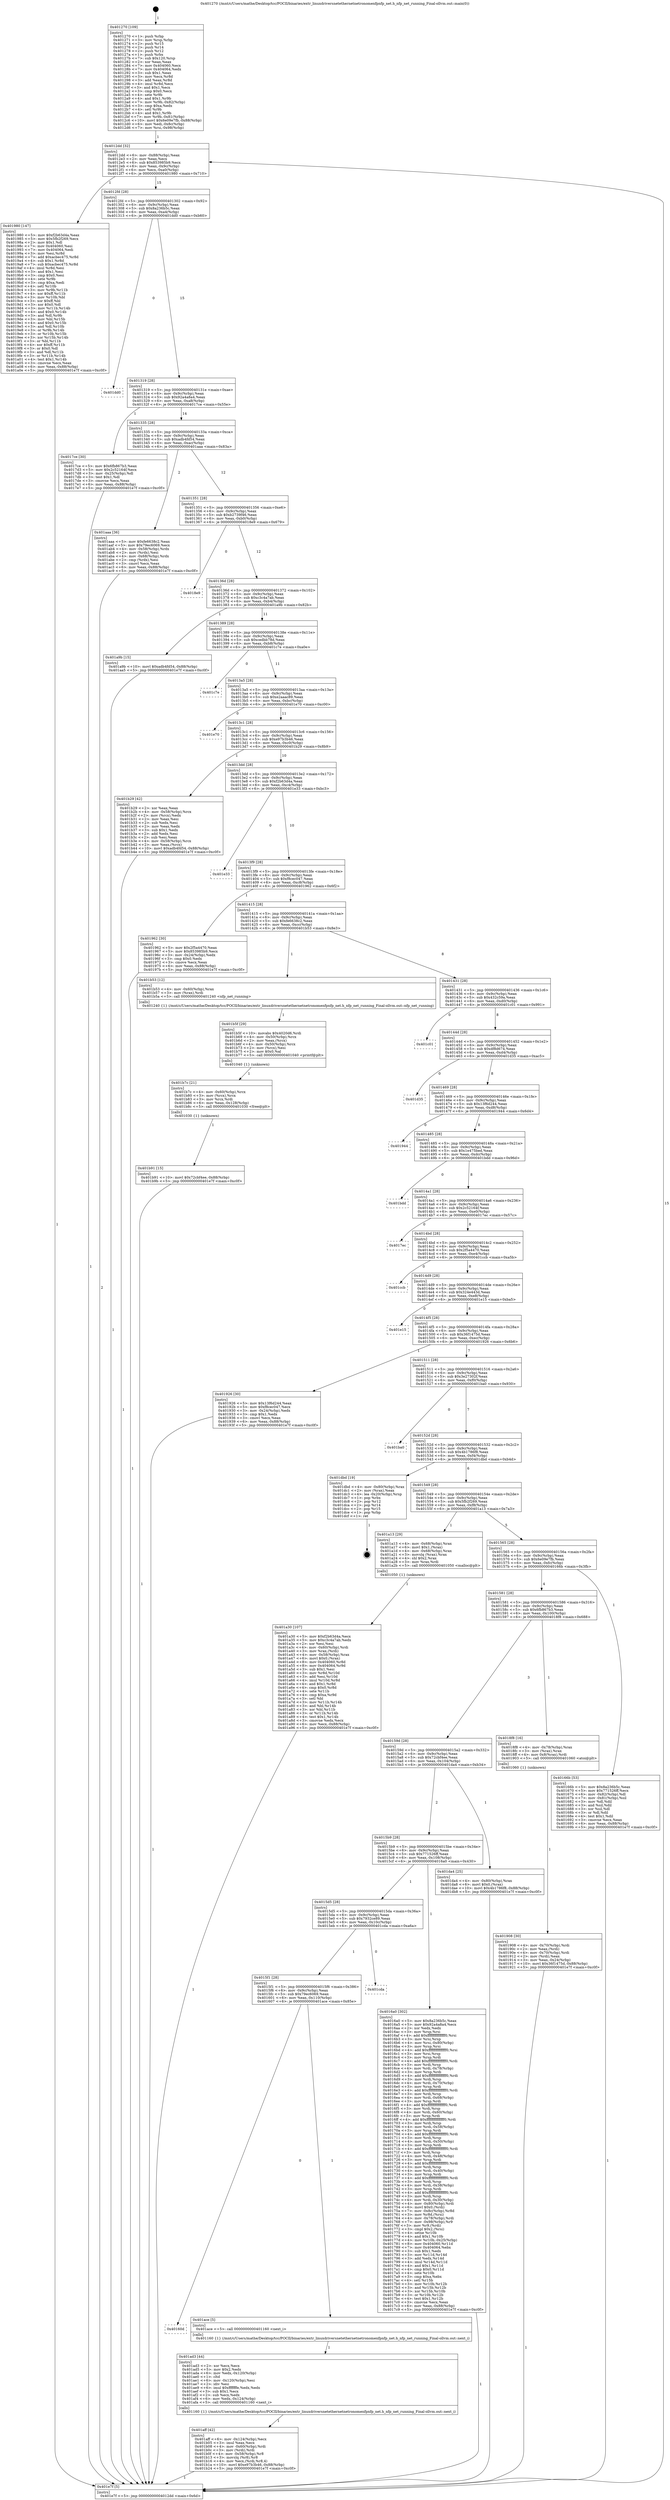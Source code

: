 digraph "0x401270" {
  label = "0x401270 (/mnt/c/Users/mathe/Desktop/tcc/POCII/binaries/extr_linuxdriversnetethernetnetronomenfpnfp_net.h_nfp_net_running_Final-ollvm.out::main(0))"
  labelloc = "t"
  node[shape=record]

  Entry [label="",width=0.3,height=0.3,shape=circle,fillcolor=black,style=filled]
  "0x4012dd" [label="{
     0x4012dd [32]\l
     | [instrs]\l
     &nbsp;&nbsp;0x4012dd \<+6\>: mov -0x88(%rbp),%eax\l
     &nbsp;&nbsp;0x4012e3 \<+2\>: mov %eax,%ecx\l
     &nbsp;&nbsp;0x4012e5 \<+6\>: sub $0x853985b9,%ecx\l
     &nbsp;&nbsp;0x4012eb \<+6\>: mov %eax,-0x9c(%rbp)\l
     &nbsp;&nbsp;0x4012f1 \<+6\>: mov %ecx,-0xa0(%rbp)\l
     &nbsp;&nbsp;0x4012f7 \<+6\>: je 0000000000401980 \<main+0x710\>\l
  }"]
  "0x401980" [label="{
     0x401980 [147]\l
     | [instrs]\l
     &nbsp;&nbsp;0x401980 \<+5\>: mov $0xf2b63d4a,%eax\l
     &nbsp;&nbsp;0x401985 \<+5\>: mov $0x5fb2f269,%ecx\l
     &nbsp;&nbsp;0x40198a \<+2\>: mov $0x1,%dl\l
     &nbsp;&nbsp;0x40198c \<+7\>: mov 0x404060,%esi\l
     &nbsp;&nbsp;0x401993 \<+7\>: mov 0x404064,%edi\l
     &nbsp;&nbsp;0x40199a \<+3\>: mov %esi,%r8d\l
     &nbsp;&nbsp;0x40199d \<+7\>: add $0xacbec475,%r8d\l
     &nbsp;&nbsp;0x4019a4 \<+4\>: sub $0x1,%r8d\l
     &nbsp;&nbsp;0x4019a8 \<+7\>: sub $0xacbec475,%r8d\l
     &nbsp;&nbsp;0x4019af \<+4\>: imul %r8d,%esi\l
     &nbsp;&nbsp;0x4019b3 \<+3\>: and $0x1,%esi\l
     &nbsp;&nbsp;0x4019b6 \<+3\>: cmp $0x0,%esi\l
     &nbsp;&nbsp;0x4019b9 \<+4\>: sete %r9b\l
     &nbsp;&nbsp;0x4019bd \<+3\>: cmp $0xa,%edi\l
     &nbsp;&nbsp;0x4019c0 \<+4\>: setl %r10b\l
     &nbsp;&nbsp;0x4019c4 \<+3\>: mov %r9b,%r11b\l
     &nbsp;&nbsp;0x4019c7 \<+4\>: xor $0xff,%r11b\l
     &nbsp;&nbsp;0x4019cb \<+3\>: mov %r10b,%bl\l
     &nbsp;&nbsp;0x4019ce \<+3\>: xor $0xff,%bl\l
     &nbsp;&nbsp;0x4019d1 \<+3\>: xor $0x0,%dl\l
     &nbsp;&nbsp;0x4019d4 \<+3\>: mov %r11b,%r14b\l
     &nbsp;&nbsp;0x4019d7 \<+4\>: and $0x0,%r14b\l
     &nbsp;&nbsp;0x4019db \<+3\>: and %dl,%r9b\l
     &nbsp;&nbsp;0x4019de \<+3\>: mov %bl,%r15b\l
     &nbsp;&nbsp;0x4019e1 \<+4\>: and $0x0,%r15b\l
     &nbsp;&nbsp;0x4019e5 \<+3\>: and %dl,%r10b\l
     &nbsp;&nbsp;0x4019e8 \<+3\>: or %r9b,%r14b\l
     &nbsp;&nbsp;0x4019eb \<+3\>: or %r10b,%r15b\l
     &nbsp;&nbsp;0x4019ee \<+3\>: xor %r15b,%r14b\l
     &nbsp;&nbsp;0x4019f1 \<+3\>: or %bl,%r11b\l
     &nbsp;&nbsp;0x4019f4 \<+4\>: xor $0xff,%r11b\l
     &nbsp;&nbsp;0x4019f8 \<+3\>: or $0x0,%dl\l
     &nbsp;&nbsp;0x4019fb \<+3\>: and %dl,%r11b\l
     &nbsp;&nbsp;0x4019fe \<+3\>: or %r11b,%r14b\l
     &nbsp;&nbsp;0x401a01 \<+4\>: test $0x1,%r14b\l
     &nbsp;&nbsp;0x401a05 \<+3\>: cmovne %ecx,%eax\l
     &nbsp;&nbsp;0x401a08 \<+6\>: mov %eax,-0x88(%rbp)\l
     &nbsp;&nbsp;0x401a0e \<+5\>: jmp 0000000000401e7f \<main+0xc0f\>\l
  }"]
  "0x4012fd" [label="{
     0x4012fd [28]\l
     | [instrs]\l
     &nbsp;&nbsp;0x4012fd \<+5\>: jmp 0000000000401302 \<main+0x92\>\l
     &nbsp;&nbsp;0x401302 \<+6\>: mov -0x9c(%rbp),%eax\l
     &nbsp;&nbsp;0x401308 \<+5\>: sub $0x8a236b5c,%eax\l
     &nbsp;&nbsp;0x40130d \<+6\>: mov %eax,-0xa4(%rbp)\l
     &nbsp;&nbsp;0x401313 \<+6\>: je 0000000000401dd0 \<main+0xb60\>\l
  }"]
  Exit [label="",width=0.3,height=0.3,shape=circle,fillcolor=black,style=filled,peripheries=2]
  "0x401dd0" [label="{
     0x401dd0\l
  }", style=dashed]
  "0x401319" [label="{
     0x401319 [28]\l
     | [instrs]\l
     &nbsp;&nbsp;0x401319 \<+5\>: jmp 000000000040131e \<main+0xae\>\l
     &nbsp;&nbsp;0x40131e \<+6\>: mov -0x9c(%rbp),%eax\l
     &nbsp;&nbsp;0x401324 \<+5\>: sub $0x92a4a8a4,%eax\l
     &nbsp;&nbsp;0x401329 \<+6\>: mov %eax,-0xa8(%rbp)\l
     &nbsp;&nbsp;0x40132f \<+6\>: je 00000000004017ce \<main+0x55e\>\l
  }"]
  "0x401b91" [label="{
     0x401b91 [15]\l
     | [instrs]\l
     &nbsp;&nbsp;0x401b91 \<+10\>: movl $0x72cbf4ee,-0x88(%rbp)\l
     &nbsp;&nbsp;0x401b9b \<+5\>: jmp 0000000000401e7f \<main+0xc0f\>\l
  }"]
  "0x4017ce" [label="{
     0x4017ce [30]\l
     | [instrs]\l
     &nbsp;&nbsp;0x4017ce \<+5\>: mov $0x6fb867b3,%eax\l
     &nbsp;&nbsp;0x4017d3 \<+5\>: mov $0x2c52164f,%ecx\l
     &nbsp;&nbsp;0x4017d8 \<+3\>: mov -0x25(%rbp),%dl\l
     &nbsp;&nbsp;0x4017db \<+3\>: test $0x1,%dl\l
     &nbsp;&nbsp;0x4017de \<+3\>: cmovne %ecx,%eax\l
     &nbsp;&nbsp;0x4017e1 \<+6\>: mov %eax,-0x88(%rbp)\l
     &nbsp;&nbsp;0x4017e7 \<+5\>: jmp 0000000000401e7f \<main+0xc0f\>\l
  }"]
  "0x401335" [label="{
     0x401335 [28]\l
     | [instrs]\l
     &nbsp;&nbsp;0x401335 \<+5\>: jmp 000000000040133a \<main+0xca\>\l
     &nbsp;&nbsp;0x40133a \<+6\>: mov -0x9c(%rbp),%eax\l
     &nbsp;&nbsp;0x401340 \<+5\>: sub $0xadb4fd54,%eax\l
     &nbsp;&nbsp;0x401345 \<+6\>: mov %eax,-0xac(%rbp)\l
     &nbsp;&nbsp;0x40134b \<+6\>: je 0000000000401aaa \<main+0x83a\>\l
  }"]
  "0x401b7c" [label="{
     0x401b7c [21]\l
     | [instrs]\l
     &nbsp;&nbsp;0x401b7c \<+4\>: mov -0x60(%rbp),%rcx\l
     &nbsp;&nbsp;0x401b80 \<+3\>: mov (%rcx),%rcx\l
     &nbsp;&nbsp;0x401b83 \<+3\>: mov %rcx,%rdi\l
     &nbsp;&nbsp;0x401b86 \<+6\>: mov %eax,-0x128(%rbp)\l
     &nbsp;&nbsp;0x401b8c \<+5\>: call 0000000000401030 \<free@plt\>\l
     | [calls]\l
     &nbsp;&nbsp;0x401030 \{1\} (unknown)\l
  }"]
  "0x401aaa" [label="{
     0x401aaa [36]\l
     | [instrs]\l
     &nbsp;&nbsp;0x401aaa \<+5\>: mov $0xfe6638c2,%eax\l
     &nbsp;&nbsp;0x401aaf \<+5\>: mov $0x79ec6069,%ecx\l
     &nbsp;&nbsp;0x401ab4 \<+4\>: mov -0x58(%rbp),%rdx\l
     &nbsp;&nbsp;0x401ab8 \<+2\>: mov (%rdx),%esi\l
     &nbsp;&nbsp;0x401aba \<+4\>: mov -0x68(%rbp),%rdx\l
     &nbsp;&nbsp;0x401abe \<+2\>: cmp (%rdx),%esi\l
     &nbsp;&nbsp;0x401ac0 \<+3\>: cmovl %ecx,%eax\l
     &nbsp;&nbsp;0x401ac3 \<+6\>: mov %eax,-0x88(%rbp)\l
     &nbsp;&nbsp;0x401ac9 \<+5\>: jmp 0000000000401e7f \<main+0xc0f\>\l
  }"]
  "0x401351" [label="{
     0x401351 [28]\l
     | [instrs]\l
     &nbsp;&nbsp;0x401351 \<+5\>: jmp 0000000000401356 \<main+0xe6\>\l
     &nbsp;&nbsp;0x401356 \<+6\>: mov -0x9c(%rbp),%eax\l
     &nbsp;&nbsp;0x40135c \<+5\>: sub $0xb2739f46,%eax\l
     &nbsp;&nbsp;0x401361 \<+6\>: mov %eax,-0xb0(%rbp)\l
     &nbsp;&nbsp;0x401367 \<+6\>: je 00000000004018e9 \<main+0x679\>\l
  }"]
  "0x401b5f" [label="{
     0x401b5f [29]\l
     | [instrs]\l
     &nbsp;&nbsp;0x401b5f \<+10\>: movabs $0x4020d6,%rdi\l
     &nbsp;&nbsp;0x401b69 \<+4\>: mov -0x50(%rbp),%rcx\l
     &nbsp;&nbsp;0x401b6d \<+2\>: mov %eax,(%rcx)\l
     &nbsp;&nbsp;0x401b6f \<+4\>: mov -0x50(%rbp),%rcx\l
     &nbsp;&nbsp;0x401b73 \<+2\>: mov (%rcx),%esi\l
     &nbsp;&nbsp;0x401b75 \<+2\>: mov $0x0,%al\l
     &nbsp;&nbsp;0x401b77 \<+5\>: call 0000000000401040 \<printf@plt\>\l
     | [calls]\l
     &nbsp;&nbsp;0x401040 \{1\} (unknown)\l
  }"]
  "0x4018e9" [label="{
     0x4018e9\l
  }", style=dashed]
  "0x40136d" [label="{
     0x40136d [28]\l
     | [instrs]\l
     &nbsp;&nbsp;0x40136d \<+5\>: jmp 0000000000401372 \<main+0x102\>\l
     &nbsp;&nbsp;0x401372 \<+6\>: mov -0x9c(%rbp),%eax\l
     &nbsp;&nbsp;0x401378 \<+5\>: sub $0xc3c4a7ab,%eax\l
     &nbsp;&nbsp;0x40137d \<+6\>: mov %eax,-0xb4(%rbp)\l
     &nbsp;&nbsp;0x401383 \<+6\>: je 0000000000401a9b \<main+0x82b\>\l
  }"]
  "0x401aff" [label="{
     0x401aff [42]\l
     | [instrs]\l
     &nbsp;&nbsp;0x401aff \<+6\>: mov -0x124(%rbp),%ecx\l
     &nbsp;&nbsp;0x401b05 \<+3\>: imul %eax,%ecx\l
     &nbsp;&nbsp;0x401b08 \<+4\>: mov -0x60(%rbp),%rdi\l
     &nbsp;&nbsp;0x401b0c \<+3\>: mov (%rdi),%rdi\l
     &nbsp;&nbsp;0x401b0f \<+4\>: mov -0x58(%rbp),%r8\l
     &nbsp;&nbsp;0x401b13 \<+3\>: movslq (%r8),%r8\l
     &nbsp;&nbsp;0x401b16 \<+4\>: mov %ecx,(%rdi,%r8,4)\l
     &nbsp;&nbsp;0x401b1a \<+10\>: movl $0xe97b3b46,-0x88(%rbp)\l
     &nbsp;&nbsp;0x401b24 \<+5\>: jmp 0000000000401e7f \<main+0xc0f\>\l
  }"]
  "0x401a9b" [label="{
     0x401a9b [15]\l
     | [instrs]\l
     &nbsp;&nbsp;0x401a9b \<+10\>: movl $0xadb4fd54,-0x88(%rbp)\l
     &nbsp;&nbsp;0x401aa5 \<+5\>: jmp 0000000000401e7f \<main+0xc0f\>\l
  }"]
  "0x401389" [label="{
     0x401389 [28]\l
     | [instrs]\l
     &nbsp;&nbsp;0x401389 \<+5\>: jmp 000000000040138e \<main+0x11e\>\l
     &nbsp;&nbsp;0x40138e \<+6\>: mov -0x9c(%rbp),%eax\l
     &nbsp;&nbsp;0x401394 \<+5\>: sub $0xcedbb78d,%eax\l
     &nbsp;&nbsp;0x401399 \<+6\>: mov %eax,-0xb8(%rbp)\l
     &nbsp;&nbsp;0x40139f \<+6\>: je 0000000000401c7e \<main+0xa0e\>\l
  }"]
  "0x401ad3" [label="{
     0x401ad3 [44]\l
     | [instrs]\l
     &nbsp;&nbsp;0x401ad3 \<+2\>: xor %ecx,%ecx\l
     &nbsp;&nbsp;0x401ad5 \<+5\>: mov $0x2,%edx\l
     &nbsp;&nbsp;0x401ada \<+6\>: mov %edx,-0x120(%rbp)\l
     &nbsp;&nbsp;0x401ae0 \<+1\>: cltd\l
     &nbsp;&nbsp;0x401ae1 \<+6\>: mov -0x120(%rbp),%esi\l
     &nbsp;&nbsp;0x401ae7 \<+2\>: idiv %esi\l
     &nbsp;&nbsp;0x401ae9 \<+6\>: imul $0xfffffffe,%edx,%edx\l
     &nbsp;&nbsp;0x401aef \<+3\>: sub $0x1,%ecx\l
     &nbsp;&nbsp;0x401af2 \<+2\>: sub %ecx,%edx\l
     &nbsp;&nbsp;0x401af4 \<+6\>: mov %edx,-0x124(%rbp)\l
     &nbsp;&nbsp;0x401afa \<+5\>: call 0000000000401160 \<next_i\>\l
     | [calls]\l
     &nbsp;&nbsp;0x401160 \{1\} (/mnt/c/Users/mathe/Desktop/tcc/POCII/binaries/extr_linuxdriversnetethernetnetronomenfpnfp_net.h_nfp_net_running_Final-ollvm.out::next_i)\l
  }"]
  "0x401c7e" [label="{
     0x401c7e\l
  }", style=dashed]
  "0x4013a5" [label="{
     0x4013a5 [28]\l
     | [instrs]\l
     &nbsp;&nbsp;0x4013a5 \<+5\>: jmp 00000000004013aa \<main+0x13a\>\l
     &nbsp;&nbsp;0x4013aa \<+6\>: mov -0x9c(%rbp),%eax\l
     &nbsp;&nbsp;0x4013b0 \<+5\>: sub $0xe2aaac89,%eax\l
     &nbsp;&nbsp;0x4013b5 \<+6\>: mov %eax,-0xbc(%rbp)\l
     &nbsp;&nbsp;0x4013bb \<+6\>: je 0000000000401e70 \<main+0xc00\>\l
  }"]
  "0x40160d" [label="{
     0x40160d\l
  }", style=dashed]
  "0x401e70" [label="{
     0x401e70\l
  }", style=dashed]
  "0x4013c1" [label="{
     0x4013c1 [28]\l
     | [instrs]\l
     &nbsp;&nbsp;0x4013c1 \<+5\>: jmp 00000000004013c6 \<main+0x156\>\l
     &nbsp;&nbsp;0x4013c6 \<+6\>: mov -0x9c(%rbp),%eax\l
     &nbsp;&nbsp;0x4013cc \<+5\>: sub $0xe97b3b46,%eax\l
     &nbsp;&nbsp;0x4013d1 \<+6\>: mov %eax,-0xc0(%rbp)\l
     &nbsp;&nbsp;0x4013d7 \<+6\>: je 0000000000401b29 \<main+0x8b9\>\l
  }"]
  "0x401ace" [label="{
     0x401ace [5]\l
     | [instrs]\l
     &nbsp;&nbsp;0x401ace \<+5\>: call 0000000000401160 \<next_i\>\l
     | [calls]\l
     &nbsp;&nbsp;0x401160 \{1\} (/mnt/c/Users/mathe/Desktop/tcc/POCII/binaries/extr_linuxdriversnetethernetnetronomenfpnfp_net.h_nfp_net_running_Final-ollvm.out::next_i)\l
  }"]
  "0x401b29" [label="{
     0x401b29 [42]\l
     | [instrs]\l
     &nbsp;&nbsp;0x401b29 \<+2\>: xor %eax,%eax\l
     &nbsp;&nbsp;0x401b2b \<+4\>: mov -0x58(%rbp),%rcx\l
     &nbsp;&nbsp;0x401b2f \<+2\>: mov (%rcx),%edx\l
     &nbsp;&nbsp;0x401b31 \<+2\>: mov %eax,%esi\l
     &nbsp;&nbsp;0x401b33 \<+2\>: sub %edx,%esi\l
     &nbsp;&nbsp;0x401b35 \<+2\>: mov %eax,%edx\l
     &nbsp;&nbsp;0x401b37 \<+3\>: sub $0x1,%edx\l
     &nbsp;&nbsp;0x401b3a \<+2\>: add %edx,%esi\l
     &nbsp;&nbsp;0x401b3c \<+2\>: sub %esi,%eax\l
     &nbsp;&nbsp;0x401b3e \<+4\>: mov -0x58(%rbp),%rcx\l
     &nbsp;&nbsp;0x401b42 \<+2\>: mov %eax,(%rcx)\l
     &nbsp;&nbsp;0x401b44 \<+10\>: movl $0xadb4fd54,-0x88(%rbp)\l
     &nbsp;&nbsp;0x401b4e \<+5\>: jmp 0000000000401e7f \<main+0xc0f\>\l
  }"]
  "0x4013dd" [label="{
     0x4013dd [28]\l
     | [instrs]\l
     &nbsp;&nbsp;0x4013dd \<+5\>: jmp 00000000004013e2 \<main+0x172\>\l
     &nbsp;&nbsp;0x4013e2 \<+6\>: mov -0x9c(%rbp),%eax\l
     &nbsp;&nbsp;0x4013e8 \<+5\>: sub $0xf2b63d4a,%eax\l
     &nbsp;&nbsp;0x4013ed \<+6\>: mov %eax,-0xc4(%rbp)\l
     &nbsp;&nbsp;0x4013f3 \<+6\>: je 0000000000401e33 \<main+0xbc3\>\l
  }"]
  "0x4015f1" [label="{
     0x4015f1 [28]\l
     | [instrs]\l
     &nbsp;&nbsp;0x4015f1 \<+5\>: jmp 00000000004015f6 \<main+0x386\>\l
     &nbsp;&nbsp;0x4015f6 \<+6\>: mov -0x9c(%rbp),%eax\l
     &nbsp;&nbsp;0x4015fc \<+5\>: sub $0x79ec6069,%eax\l
     &nbsp;&nbsp;0x401601 \<+6\>: mov %eax,-0x110(%rbp)\l
     &nbsp;&nbsp;0x401607 \<+6\>: je 0000000000401ace \<main+0x85e\>\l
  }"]
  "0x401e33" [label="{
     0x401e33\l
  }", style=dashed]
  "0x4013f9" [label="{
     0x4013f9 [28]\l
     | [instrs]\l
     &nbsp;&nbsp;0x4013f9 \<+5\>: jmp 00000000004013fe \<main+0x18e\>\l
     &nbsp;&nbsp;0x4013fe \<+6\>: mov -0x9c(%rbp),%eax\l
     &nbsp;&nbsp;0x401404 \<+5\>: sub $0xf8cec047,%eax\l
     &nbsp;&nbsp;0x401409 \<+6\>: mov %eax,-0xc8(%rbp)\l
     &nbsp;&nbsp;0x40140f \<+6\>: je 0000000000401962 \<main+0x6f2\>\l
  }"]
  "0x401cda" [label="{
     0x401cda\l
  }", style=dashed]
  "0x401962" [label="{
     0x401962 [30]\l
     | [instrs]\l
     &nbsp;&nbsp;0x401962 \<+5\>: mov $0x2f5a4470,%eax\l
     &nbsp;&nbsp;0x401967 \<+5\>: mov $0x853985b9,%ecx\l
     &nbsp;&nbsp;0x40196c \<+3\>: mov -0x24(%rbp),%edx\l
     &nbsp;&nbsp;0x40196f \<+3\>: cmp $0x0,%edx\l
     &nbsp;&nbsp;0x401972 \<+3\>: cmove %ecx,%eax\l
     &nbsp;&nbsp;0x401975 \<+6\>: mov %eax,-0x88(%rbp)\l
     &nbsp;&nbsp;0x40197b \<+5\>: jmp 0000000000401e7f \<main+0xc0f\>\l
  }"]
  "0x401415" [label="{
     0x401415 [28]\l
     | [instrs]\l
     &nbsp;&nbsp;0x401415 \<+5\>: jmp 000000000040141a \<main+0x1aa\>\l
     &nbsp;&nbsp;0x40141a \<+6\>: mov -0x9c(%rbp),%eax\l
     &nbsp;&nbsp;0x401420 \<+5\>: sub $0xfe6638c2,%eax\l
     &nbsp;&nbsp;0x401425 \<+6\>: mov %eax,-0xcc(%rbp)\l
     &nbsp;&nbsp;0x40142b \<+6\>: je 0000000000401b53 \<main+0x8e3\>\l
  }"]
  "0x401a30" [label="{
     0x401a30 [107]\l
     | [instrs]\l
     &nbsp;&nbsp;0x401a30 \<+5\>: mov $0xf2b63d4a,%ecx\l
     &nbsp;&nbsp;0x401a35 \<+5\>: mov $0xc3c4a7ab,%edx\l
     &nbsp;&nbsp;0x401a3a \<+2\>: xor %esi,%esi\l
     &nbsp;&nbsp;0x401a3c \<+4\>: mov -0x60(%rbp),%rdi\l
     &nbsp;&nbsp;0x401a40 \<+3\>: mov %rax,(%rdi)\l
     &nbsp;&nbsp;0x401a43 \<+4\>: mov -0x58(%rbp),%rax\l
     &nbsp;&nbsp;0x401a47 \<+6\>: movl $0x0,(%rax)\l
     &nbsp;&nbsp;0x401a4d \<+8\>: mov 0x404060,%r8d\l
     &nbsp;&nbsp;0x401a55 \<+8\>: mov 0x404064,%r9d\l
     &nbsp;&nbsp;0x401a5d \<+3\>: sub $0x1,%esi\l
     &nbsp;&nbsp;0x401a60 \<+3\>: mov %r8d,%r10d\l
     &nbsp;&nbsp;0x401a63 \<+3\>: add %esi,%r10d\l
     &nbsp;&nbsp;0x401a66 \<+4\>: imul %r10d,%r8d\l
     &nbsp;&nbsp;0x401a6a \<+4\>: and $0x1,%r8d\l
     &nbsp;&nbsp;0x401a6e \<+4\>: cmp $0x0,%r8d\l
     &nbsp;&nbsp;0x401a72 \<+4\>: sete %r11b\l
     &nbsp;&nbsp;0x401a76 \<+4\>: cmp $0xa,%r9d\l
     &nbsp;&nbsp;0x401a7a \<+3\>: setl %bl\l
     &nbsp;&nbsp;0x401a7d \<+3\>: mov %r11b,%r14b\l
     &nbsp;&nbsp;0x401a80 \<+3\>: and %bl,%r14b\l
     &nbsp;&nbsp;0x401a83 \<+3\>: xor %bl,%r11b\l
     &nbsp;&nbsp;0x401a86 \<+3\>: or %r11b,%r14b\l
     &nbsp;&nbsp;0x401a89 \<+4\>: test $0x1,%r14b\l
     &nbsp;&nbsp;0x401a8d \<+3\>: cmovne %edx,%ecx\l
     &nbsp;&nbsp;0x401a90 \<+6\>: mov %ecx,-0x88(%rbp)\l
     &nbsp;&nbsp;0x401a96 \<+5\>: jmp 0000000000401e7f \<main+0xc0f\>\l
  }"]
  "0x401b53" [label="{
     0x401b53 [12]\l
     | [instrs]\l
     &nbsp;&nbsp;0x401b53 \<+4\>: mov -0x60(%rbp),%rax\l
     &nbsp;&nbsp;0x401b57 \<+3\>: mov (%rax),%rdi\l
     &nbsp;&nbsp;0x401b5a \<+5\>: call 0000000000401240 \<nfp_net_running\>\l
     | [calls]\l
     &nbsp;&nbsp;0x401240 \{1\} (/mnt/c/Users/mathe/Desktop/tcc/POCII/binaries/extr_linuxdriversnetethernetnetronomenfpnfp_net.h_nfp_net_running_Final-ollvm.out::nfp_net_running)\l
  }"]
  "0x401431" [label="{
     0x401431 [28]\l
     | [instrs]\l
     &nbsp;&nbsp;0x401431 \<+5\>: jmp 0000000000401436 \<main+0x1c6\>\l
     &nbsp;&nbsp;0x401436 \<+6\>: mov -0x9c(%rbp),%eax\l
     &nbsp;&nbsp;0x40143c \<+5\>: sub $0x432c59a,%eax\l
     &nbsp;&nbsp;0x401441 \<+6\>: mov %eax,-0xd0(%rbp)\l
     &nbsp;&nbsp;0x401447 \<+6\>: je 0000000000401c01 \<main+0x991\>\l
  }"]
  "0x401908" [label="{
     0x401908 [30]\l
     | [instrs]\l
     &nbsp;&nbsp;0x401908 \<+4\>: mov -0x70(%rbp),%rdi\l
     &nbsp;&nbsp;0x40190c \<+2\>: mov %eax,(%rdi)\l
     &nbsp;&nbsp;0x40190e \<+4\>: mov -0x70(%rbp),%rdi\l
     &nbsp;&nbsp;0x401912 \<+2\>: mov (%rdi),%eax\l
     &nbsp;&nbsp;0x401914 \<+3\>: mov %eax,-0x24(%rbp)\l
     &nbsp;&nbsp;0x401917 \<+10\>: movl $0x36f1475d,-0x88(%rbp)\l
     &nbsp;&nbsp;0x401921 \<+5\>: jmp 0000000000401e7f \<main+0xc0f\>\l
  }"]
  "0x401c01" [label="{
     0x401c01\l
  }", style=dashed]
  "0x40144d" [label="{
     0x40144d [28]\l
     | [instrs]\l
     &nbsp;&nbsp;0x40144d \<+5\>: jmp 0000000000401452 \<main+0x1e2\>\l
     &nbsp;&nbsp;0x401452 \<+6\>: mov -0x9c(%rbp),%eax\l
     &nbsp;&nbsp;0x401458 \<+5\>: sub $0xdf8d674,%eax\l
     &nbsp;&nbsp;0x40145d \<+6\>: mov %eax,-0xd4(%rbp)\l
     &nbsp;&nbsp;0x401463 \<+6\>: je 0000000000401d35 \<main+0xac5\>\l
  }"]
  "0x4015d5" [label="{
     0x4015d5 [28]\l
     | [instrs]\l
     &nbsp;&nbsp;0x4015d5 \<+5\>: jmp 00000000004015da \<main+0x36a\>\l
     &nbsp;&nbsp;0x4015da \<+6\>: mov -0x9c(%rbp),%eax\l
     &nbsp;&nbsp;0x4015e0 \<+5\>: sub $0x7932ce89,%eax\l
     &nbsp;&nbsp;0x4015e5 \<+6\>: mov %eax,-0x10c(%rbp)\l
     &nbsp;&nbsp;0x4015eb \<+6\>: je 0000000000401cda \<main+0xa6a\>\l
  }"]
  "0x401d35" [label="{
     0x401d35\l
  }", style=dashed]
  "0x401469" [label="{
     0x401469 [28]\l
     | [instrs]\l
     &nbsp;&nbsp;0x401469 \<+5\>: jmp 000000000040146e \<main+0x1fe\>\l
     &nbsp;&nbsp;0x40146e \<+6\>: mov -0x9c(%rbp),%eax\l
     &nbsp;&nbsp;0x401474 \<+5\>: sub $0x13f6d244,%eax\l
     &nbsp;&nbsp;0x401479 \<+6\>: mov %eax,-0xd8(%rbp)\l
     &nbsp;&nbsp;0x40147f \<+6\>: je 0000000000401944 \<main+0x6d4\>\l
  }"]
  "0x4016a0" [label="{
     0x4016a0 [302]\l
     | [instrs]\l
     &nbsp;&nbsp;0x4016a0 \<+5\>: mov $0x8a236b5c,%eax\l
     &nbsp;&nbsp;0x4016a5 \<+5\>: mov $0x92a4a8a4,%ecx\l
     &nbsp;&nbsp;0x4016aa \<+2\>: xor %edx,%edx\l
     &nbsp;&nbsp;0x4016ac \<+3\>: mov %rsp,%rsi\l
     &nbsp;&nbsp;0x4016af \<+4\>: add $0xfffffffffffffff0,%rsi\l
     &nbsp;&nbsp;0x4016b3 \<+3\>: mov %rsi,%rsp\l
     &nbsp;&nbsp;0x4016b6 \<+4\>: mov %rsi,-0x80(%rbp)\l
     &nbsp;&nbsp;0x4016ba \<+3\>: mov %rsp,%rsi\l
     &nbsp;&nbsp;0x4016bd \<+4\>: add $0xfffffffffffffff0,%rsi\l
     &nbsp;&nbsp;0x4016c1 \<+3\>: mov %rsi,%rsp\l
     &nbsp;&nbsp;0x4016c4 \<+3\>: mov %rsp,%rdi\l
     &nbsp;&nbsp;0x4016c7 \<+4\>: add $0xfffffffffffffff0,%rdi\l
     &nbsp;&nbsp;0x4016cb \<+3\>: mov %rdi,%rsp\l
     &nbsp;&nbsp;0x4016ce \<+4\>: mov %rdi,-0x78(%rbp)\l
     &nbsp;&nbsp;0x4016d2 \<+3\>: mov %rsp,%rdi\l
     &nbsp;&nbsp;0x4016d5 \<+4\>: add $0xfffffffffffffff0,%rdi\l
     &nbsp;&nbsp;0x4016d9 \<+3\>: mov %rdi,%rsp\l
     &nbsp;&nbsp;0x4016dc \<+4\>: mov %rdi,-0x70(%rbp)\l
     &nbsp;&nbsp;0x4016e0 \<+3\>: mov %rsp,%rdi\l
     &nbsp;&nbsp;0x4016e3 \<+4\>: add $0xfffffffffffffff0,%rdi\l
     &nbsp;&nbsp;0x4016e7 \<+3\>: mov %rdi,%rsp\l
     &nbsp;&nbsp;0x4016ea \<+4\>: mov %rdi,-0x68(%rbp)\l
     &nbsp;&nbsp;0x4016ee \<+3\>: mov %rsp,%rdi\l
     &nbsp;&nbsp;0x4016f1 \<+4\>: add $0xfffffffffffffff0,%rdi\l
     &nbsp;&nbsp;0x4016f5 \<+3\>: mov %rdi,%rsp\l
     &nbsp;&nbsp;0x4016f8 \<+4\>: mov %rdi,-0x60(%rbp)\l
     &nbsp;&nbsp;0x4016fc \<+3\>: mov %rsp,%rdi\l
     &nbsp;&nbsp;0x4016ff \<+4\>: add $0xfffffffffffffff0,%rdi\l
     &nbsp;&nbsp;0x401703 \<+3\>: mov %rdi,%rsp\l
     &nbsp;&nbsp;0x401706 \<+4\>: mov %rdi,-0x58(%rbp)\l
     &nbsp;&nbsp;0x40170a \<+3\>: mov %rsp,%rdi\l
     &nbsp;&nbsp;0x40170d \<+4\>: add $0xfffffffffffffff0,%rdi\l
     &nbsp;&nbsp;0x401711 \<+3\>: mov %rdi,%rsp\l
     &nbsp;&nbsp;0x401714 \<+4\>: mov %rdi,-0x50(%rbp)\l
     &nbsp;&nbsp;0x401718 \<+3\>: mov %rsp,%rdi\l
     &nbsp;&nbsp;0x40171b \<+4\>: add $0xfffffffffffffff0,%rdi\l
     &nbsp;&nbsp;0x40171f \<+3\>: mov %rdi,%rsp\l
     &nbsp;&nbsp;0x401722 \<+4\>: mov %rdi,-0x48(%rbp)\l
     &nbsp;&nbsp;0x401726 \<+3\>: mov %rsp,%rdi\l
     &nbsp;&nbsp;0x401729 \<+4\>: add $0xfffffffffffffff0,%rdi\l
     &nbsp;&nbsp;0x40172d \<+3\>: mov %rdi,%rsp\l
     &nbsp;&nbsp;0x401730 \<+4\>: mov %rdi,-0x40(%rbp)\l
     &nbsp;&nbsp;0x401734 \<+3\>: mov %rsp,%rdi\l
     &nbsp;&nbsp;0x401737 \<+4\>: add $0xfffffffffffffff0,%rdi\l
     &nbsp;&nbsp;0x40173b \<+3\>: mov %rdi,%rsp\l
     &nbsp;&nbsp;0x40173e \<+4\>: mov %rdi,-0x38(%rbp)\l
     &nbsp;&nbsp;0x401742 \<+3\>: mov %rsp,%rdi\l
     &nbsp;&nbsp;0x401745 \<+4\>: add $0xfffffffffffffff0,%rdi\l
     &nbsp;&nbsp;0x401749 \<+3\>: mov %rdi,%rsp\l
     &nbsp;&nbsp;0x40174c \<+4\>: mov %rdi,-0x30(%rbp)\l
     &nbsp;&nbsp;0x401750 \<+4\>: mov -0x80(%rbp),%rdi\l
     &nbsp;&nbsp;0x401754 \<+6\>: movl $0x0,(%rdi)\l
     &nbsp;&nbsp;0x40175a \<+7\>: mov -0x8c(%rbp),%r8d\l
     &nbsp;&nbsp;0x401761 \<+3\>: mov %r8d,(%rsi)\l
     &nbsp;&nbsp;0x401764 \<+4\>: mov -0x78(%rbp),%rdi\l
     &nbsp;&nbsp;0x401768 \<+7\>: mov -0x98(%rbp),%r9\l
     &nbsp;&nbsp;0x40176f \<+3\>: mov %r9,(%rdi)\l
     &nbsp;&nbsp;0x401772 \<+3\>: cmpl $0x2,(%rsi)\l
     &nbsp;&nbsp;0x401775 \<+4\>: setne %r10b\l
     &nbsp;&nbsp;0x401779 \<+4\>: and $0x1,%r10b\l
     &nbsp;&nbsp;0x40177d \<+4\>: mov %r10b,-0x25(%rbp)\l
     &nbsp;&nbsp;0x401781 \<+8\>: mov 0x404060,%r11d\l
     &nbsp;&nbsp;0x401789 \<+7\>: mov 0x404064,%ebx\l
     &nbsp;&nbsp;0x401790 \<+3\>: sub $0x1,%edx\l
     &nbsp;&nbsp;0x401793 \<+3\>: mov %r11d,%r14d\l
     &nbsp;&nbsp;0x401796 \<+3\>: add %edx,%r14d\l
     &nbsp;&nbsp;0x401799 \<+4\>: imul %r14d,%r11d\l
     &nbsp;&nbsp;0x40179d \<+4\>: and $0x1,%r11d\l
     &nbsp;&nbsp;0x4017a1 \<+4\>: cmp $0x0,%r11d\l
     &nbsp;&nbsp;0x4017a5 \<+4\>: sete %r10b\l
     &nbsp;&nbsp;0x4017a9 \<+3\>: cmp $0xa,%ebx\l
     &nbsp;&nbsp;0x4017ac \<+4\>: setl %r15b\l
     &nbsp;&nbsp;0x4017b0 \<+3\>: mov %r10b,%r12b\l
     &nbsp;&nbsp;0x4017b3 \<+3\>: and %r15b,%r12b\l
     &nbsp;&nbsp;0x4017b6 \<+3\>: xor %r15b,%r10b\l
     &nbsp;&nbsp;0x4017b9 \<+3\>: or %r10b,%r12b\l
     &nbsp;&nbsp;0x4017bc \<+4\>: test $0x1,%r12b\l
     &nbsp;&nbsp;0x4017c0 \<+3\>: cmovne %ecx,%eax\l
     &nbsp;&nbsp;0x4017c3 \<+6\>: mov %eax,-0x88(%rbp)\l
     &nbsp;&nbsp;0x4017c9 \<+5\>: jmp 0000000000401e7f \<main+0xc0f\>\l
  }"]
  "0x401944" [label="{
     0x401944\l
  }", style=dashed]
  "0x401485" [label="{
     0x401485 [28]\l
     | [instrs]\l
     &nbsp;&nbsp;0x401485 \<+5\>: jmp 000000000040148a \<main+0x21a\>\l
     &nbsp;&nbsp;0x40148a \<+6\>: mov -0x9c(%rbp),%eax\l
     &nbsp;&nbsp;0x401490 \<+5\>: sub $0x1e475bed,%eax\l
     &nbsp;&nbsp;0x401495 \<+6\>: mov %eax,-0xdc(%rbp)\l
     &nbsp;&nbsp;0x40149b \<+6\>: je 0000000000401bdd \<main+0x96d\>\l
  }"]
  "0x4015b9" [label="{
     0x4015b9 [28]\l
     | [instrs]\l
     &nbsp;&nbsp;0x4015b9 \<+5\>: jmp 00000000004015be \<main+0x34e\>\l
     &nbsp;&nbsp;0x4015be \<+6\>: mov -0x9c(%rbp),%eax\l
     &nbsp;&nbsp;0x4015c4 \<+5\>: sub $0x771526ff,%eax\l
     &nbsp;&nbsp;0x4015c9 \<+6\>: mov %eax,-0x108(%rbp)\l
     &nbsp;&nbsp;0x4015cf \<+6\>: je 00000000004016a0 \<main+0x430\>\l
  }"]
  "0x401bdd" [label="{
     0x401bdd\l
  }", style=dashed]
  "0x4014a1" [label="{
     0x4014a1 [28]\l
     | [instrs]\l
     &nbsp;&nbsp;0x4014a1 \<+5\>: jmp 00000000004014a6 \<main+0x236\>\l
     &nbsp;&nbsp;0x4014a6 \<+6\>: mov -0x9c(%rbp),%eax\l
     &nbsp;&nbsp;0x4014ac \<+5\>: sub $0x2c52164f,%eax\l
     &nbsp;&nbsp;0x4014b1 \<+6\>: mov %eax,-0xe0(%rbp)\l
     &nbsp;&nbsp;0x4014b7 \<+6\>: je 00000000004017ec \<main+0x57c\>\l
  }"]
  "0x401da4" [label="{
     0x401da4 [25]\l
     | [instrs]\l
     &nbsp;&nbsp;0x401da4 \<+4\>: mov -0x80(%rbp),%rax\l
     &nbsp;&nbsp;0x401da8 \<+6\>: movl $0x0,(%rax)\l
     &nbsp;&nbsp;0x401dae \<+10\>: movl $0x4b1786f8,-0x88(%rbp)\l
     &nbsp;&nbsp;0x401db8 \<+5\>: jmp 0000000000401e7f \<main+0xc0f\>\l
  }"]
  "0x4017ec" [label="{
     0x4017ec\l
  }", style=dashed]
  "0x4014bd" [label="{
     0x4014bd [28]\l
     | [instrs]\l
     &nbsp;&nbsp;0x4014bd \<+5\>: jmp 00000000004014c2 \<main+0x252\>\l
     &nbsp;&nbsp;0x4014c2 \<+6\>: mov -0x9c(%rbp),%eax\l
     &nbsp;&nbsp;0x4014c8 \<+5\>: sub $0x2f5a4470,%eax\l
     &nbsp;&nbsp;0x4014cd \<+6\>: mov %eax,-0xe4(%rbp)\l
     &nbsp;&nbsp;0x4014d3 \<+6\>: je 0000000000401ccb \<main+0xa5b\>\l
  }"]
  "0x40159d" [label="{
     0x40159d [28]\l
     | [instrs]\l
     &nbsp;&nbsp;0x40159d \<+5\>: jmp 00000000004015a2 \<main+0x332\>\l
     &nbsp;&nbsp;0x4015a2 \<+6\>: mov -0x9c(%rbp),%eax\l
     &nbsp;&nbsp;0x4015a8 \<+5\>: sub $0x72cbf4ee,%eax\l
     &nbsp;&nbsp;0x4015ad \<+6\>: mov %eax,-0x104(%rbp)\l
     &nbsp;&nbsp;0x4015b3 \<+6\>: je 0000000000401da4 \<main+0xb34\>\l
  }"]
  "0x401ccb" [label="{
     0x401ccb\l
  }", style=dashed]
  "0x4014d9" [label="{
     0x4014d9 [28]\l
     | [instrs]\l
     &nbsp;&nbsp;0x4014d9 \<+5\>: jmp 00000000004014de \<main+0x26e\>\l
     &nbsp;&nbsp;0x4014de \<+6\>: mov -0x9c(%rbp),%eax\l
     &nbsp;&nbsp;0x4014e4 \<+5\>: sub $0x324e443d,%eax\l
     &nbsp;&nbsp;0x4014e9 \<+6\>: mov %eax,-0xe8(%rbp)\l
     &nbsp;&nbsp;0x4014ef \<+6\>: je 0000000000401e15 \<main+0xba5\>\l
  }"]
  "0x4018f8" [label="{
     0x4018f8 [16]\l
     | [instrs]\l
     &nbsp;&nbsp;0x4018f8 \<+4\>: mov -0x78(%rbp),%rax\l
     &nbsp;&nbsp;0x4018fc \<+3\>: mov (%rax),%rax\l
     &nbsp;&nbsp;0x4018ff \<+4\>: mov 0x8(%rax),%rdi\l
     &nbsp;&nbsp;0x401903 \<+5\>: call 0000000000401060 \<atoi@plt\>\l
     | [calls]\l
     &nbsp;&nbsp;0x401060 \{1\} (unknown)\l
  }"]
  "0x401e15" [label="{
     0x401e15\l
  }", style=dashed]
  "0x4014f5" [label="{
     0x4014f5 [28]\l
     | [instrs]\l
     &nbsp;&nbsp;0x4014f5 \<+5\>: jmp 00000000004014fa \<main+0x28a\>\l
     &nbsp;&nbsp;0x4014fa \<+6\>: mov -0x9c(%rbp),%eax\l
     &nbsp;&nbsp;0x401500 \<+5\>: sub $0x36f1475d,%eax\l
     &nbsp;&nbsp;0x401505 \<+6\>: mov %eax,-0xec(%rbp)\l
     &nbsp;&nbsp;0x40150b \<+6\>: je 0000000000401926 \<main+0x6b6\>\l
  }"]
  "0x401270" [label="{
     0x401270 [109]\l
     | [instrs]\l
     &nbsp;&nbsp;0x401270 \<+1\>: push %rbp\l
     &nbsp;&nbsp;0x401271 \<+3\>: mov %rsp,%rbp\l
     &nbsp;&nbsp;0x401274 \<+2\>: push %r15\l
     &nbsp;&nbsp;0x401276 \<+2\>: push %r14\l
     &nbsp;&nbsp;0x401278 \<+2\>: push %r12\l
     &nbsp;&nbsp;0x40127a \<+1\>: push %rbx\l
     &nbsp;&nbsp;0x40127b \<+7\>: sub $0x120,%rsp\l
     &nbsp;&nbsp;0x401282 \<+2\>: xor %eax,%eax\l
     &nbsp;&nbsp;0x401284 \<+7\>: mov 0x404060,%ecx\l
     &nbsp;&nbsp;0x40128b \<+7\>: mov 0x404064,%edx\l
     &nbsp;&nbsp;0x401292 \<+3\>: sub $0x1,%eax\l
     &nbsp;&nbsp;0x401295 \<+3\>: mov %ecx,%r8d\l
     &nbsp;&nbsp;0x401298 \<+3\>: add %eax,%r8d\l
     &nbsp;&nbsp;0x40129b \<+4\>: imul %r8d,%ecx\l
     &nbsp;&nbsp;0x40129f \<+3\>: and $0x1,%ecx\l
     &nbsp;&nbsp;0x4012a2 \<+3\>: cmp $0x0,%ecx\l
     &nbsp;&nbsp;0x4012a5 \<+4\>: sete %r9b\l
     &nbsp;&nbsp;0x4012a9 \<+4\>: and $0x1,%r9b\l
     &nbsp;&nbsp;0x4012ad \<+7\>: mov %r9b,-0x82(%rbp)\l
     &nbsp;&nbsp;0x4012b4 \<+3\>: cmp $0xa,%edx\l
     &nbsp;&nbsp;0x4012b7 \<+4\>: setl %r9b\l
     &nbsp;&nbsp;0x4012bb \<+4\>: and $0x1,%r9b\l
     &nbsp;&nbsp;0x4012bf \<+7\>: mov %r9b,-0x81(%rbp)\l
     &nbsp;&nbsp;0x4012c6 \<+10\>: movl $0x6e09e7fb,-0x88(%rbp)\l
     &nbsp;&nbsp;0x4012d0 \<+6\>: mov %edi,-0x8c(%rbp)\l
     &nbsp;&nbsp;0x4012d6 \<+7\>: mov %rsi,-0x98(%rbp)\l
  }"]
  "0x401926" [label="{
     0x401926 [30]\l
     | [instrs]\l
     &nbsp;&nbsp;0x401926 \<+5\>: mov $0x13f6d244,%eax\l
     &nbsp;&nbsp;0x40192b \<+5\>: mov $0xf8cec047,%ecx\l
     &nbsp;&nbsp;0x401930 \<+3\>: mov -0x24(%rbp),%edx\l
     &nbsp;&nbsp;0x401933 \<+3\>: cmp $0x1,%edx\l
     &nbsp;&nbsp;0x401936 \<+3\>: cmovl %ecx,%eax\l
     &nbsp;&nbsp;0x401939 \<+6\>: mov %eax,-0x88(%rbp)\l
     &nbsp;&nbsp;0x40193f \<+5\>: jmp 0000000000401e7f \<main+0xc0f\>\l
  }"]
  "0x401511" [label="{
     0x401511 [28]\l
     | [instrs]\l
     &nbsp;&nbsp;0x401511 \<+5\>: jmp 0000000000401516 \<main+0x2a6\>\l
     &nbsp;&nbsp;0x401516 \<+6\>: mov -0x9c(%rbp),%eax\l
     &nbsp;&nbsp;0x40151c \<+5\>: sub $0x3e27302f,%eax\l
     &nbsp;&nbsp;0x401521 \<+6\>: mov %eax,-0xf0(%rbp)\l
     &nbsp;&nbsp;0x401527 \<+6\>: je 0000000000401ba0 \<main+0x930\>\l
  }"]
  "0x401e7f" [label="{
     0x401e7f [5]\l
     | [instrs]\l
     &nbsp;&nbsp;0x401e7f \<+5\>: jmp 00000000004012dd \<main+0x6d\>\l
  }"]
  "0x401ba0" [label="{
     0x401ba0\l
  }", style=dashed]
  "0x40152d" [label="{
     0x40152d [28]\l
     | [instrs]\l
     &nbsp;&nbsp;0x40152d \<+5\>: jmp 0000000000401532 \<main+0x2c2\>\l
     &nbsp;&nbsp;0x401532 \<+6\>: mov -0x9c(%rbp),%eax\l
     &nbsp;&nbsp;0x401538 \<+5\>: sub $0x4b1786f8,%eax\l
     &nbsp;&nbsp;0x40153d \<+6\>: mov %eax,-0xf4(%rbp)\l
     &nbsp;&nbsp;0x401543 \<+6\>: je 0000000000401dbd \<main+0xb4d\>\l
  }"]
  "0x401581" [label="{
     0x401581 [28]\l
     | [instrs]\l
     &nbsp;&nbsp;0x401581 \<+5\>: jmp 0000000000401586 \<main+0x316\>\l
     &nbsp;&nbsp;0x401586 \<+6\>: mov -0x9c(%rbp),%eax\l
     &nbsp;&nbsp;0x40158c \<+5\>: sub $0x6fb867b3,%eax\l
     &nbsp;&nbsp;0x401591 \<+6\>: mov %eax,-0x100(%rbp)\l
     &nbsp;&nbsp;0x401597 \<+6\>: je 00000000004018f8 \<main+0x688\>\l
  }"]
  "0x401dbd" [label="{
     0x401dbd [19]\l
     | [instrs]\l
     &nbsp;&nbsp;0x401dbd \<+4\>: mov -0x80(%rbp),%rax\l
     &nbsp;&nbsp;0x401dc1 \<+2\>: mov (%rax),%eax\l
     &nbsp;&nbsp;0x401dc3 \<+4\>: lea -0x20(%rbp),%rsp\l
     &nbsp;&nbsp;0x401dc7 \<+1\>: pop %rbx\l
     &nbsp;&nbsp;0x401dc8 \<+2\>: pop %r12\l
     &nbsp;&nbsp;0x401dca \<+2\>: pop %r14\l
     &nbsp;&nbsp;0x401dcc \<+2\>: pop %r15\l
     &nbsp;&nbsp;0x401dce \<+1\>: pop %rbp\l
     &nbsp;&nbsp;0x401dcf \<+1\>: ret\l
  }"]
  "0x401549" [label="{
     0x401549 [28]\l
     | [instrs]\l
     &nbsp;&nbsp;0x401549 \<+5\>: jmp 000000000040154e \<main+0x2de\>\l
     &nbsp;&nbsp;0x40154e \<+6\>: mov -0x9c(%rbp),%eax\l
     &nbsp;&nbsp;0x401554 \<+5\>: sub $0x5fb2f269,%eax\l
     &nbsp;&nbsp;0x401559 \<+6\>: mov %eax,-0xf8(%rbp)\l
     &nbsp;&nbsp;0x40155f \<+6\>: je 0000000000401a13 \<main+0x7a3\>\l
  }"]
  "0x40166b" [label="{
     0x40166b [53]\l
     | [instrs]\l
     &nbsp;&nbsp;0x40166b \<+5\>: mov $0x8a236b5c,%eax\l
     &nbsp;&nbsp;0x401670 \<+5\>: mov $0x771526ff,%ecx\l
     &nbsp;&nbsp;0x401675 \<+6\>: mov -0x82(%rbp),%dl\l
     &nbsp;&nbsp;0x40167b \<+7\>: mov -0x81(%rbp),%sil\l
     &nbsp;&nbsp;0x401682 \<+3\>: mov %dl,%dil\l
     &nbsp;&nbsp;0x401685 \<+3\>: and %sil,%dil\l
     &nbsp;&nbsp;0x401688 \<+3\>: xor %sil,%dl\l
     &nbsp;&nbsp;0x40168b \<+3\>: or %dl,%dil\l
     &nbsp;&nbsp;0x40168e \<+4\>: test $0x1,%dil\l
     &nbsp;&nbsp;0x401692 \<+3\>: cmovne %ecx,%eax\l
     &nbsp;&nbsp;0x401695 \<+6\>: mov %eax,-0x88(%rbp)\l
     &nbsp;&nbsp;0x40169b \<+5\>: jmp 0000000000401e7f \<main+0xc0f\>\l
  }"]
  "0x401a13" [label="{
     0x401a13 [29]\l
     | [instrs]\l
     &nbsp;&nbsp;0x401a13 \<+4\>: mov -0x68(%rbp),%rax\l
     &nbsp;&nbsp;0x401a17 \<+6\>: movl $0x1,(%rax)\l
     &nbsp;&nbsp;0x401a1d \<+4\>: mov -0x68(%rbp),%rax\l
     &nbsp;&nbsp;0x401a21 \<+3\>: movslq (%rax),%rax\l
     &nbsp;&nbsp;0x401a24 \<+4\>: shl $0x2,%rax\l
     &nbsp;&nbsp;0x401a28 \<+3\>: mov %rax,%rdi\l
     &nbsp;&nbsp;0x401a2b \<+5\>: call 0000000000401050 \<malloc@plt\>\l
     | [calls]\l
     &nbsp;&nbsp;0x401050 \{1\} (unknown)\l
  }"]
  "0x401565" [label="{
     0x401565 [28]\l
     | [instrs]\l
     &nbsp;&nbsp;0x401565 \<+5\>: jmp 000000000040156a \<main+0x2fa\>\l
     &nbsp;&nbsp;0x40156a \<+6\>: mov -0x9c(%rbp),%eax\l
     &nbsp;&nbsp;0x401570 \<+5\>: sub $0x6e09e7fb,%eax\l
     &nbsp;&nbsp;0x401575 \<+6\>: mov %eax,-0xfc(%rbp)\l
     &nbsp;&nbsp;0x40157b \<+6\>: je 000000000040166b \<main+0x3fb\>\l
  }"]
  Entry -> "0x401270" [label=" 1"]
  "0x4012dd" -> "0x401980" [label=" 1"]
  "0x4012dd" -> "0x4012fd" [label=" 15"]
  "0x401dbd" -> Exit [label=" 1"]
  "0x4012fd" -> "0x401dd0" [label=" 0"]
  "0x4012fd" -> "0x401319" [label=" 15"]
  "0x401da4" -> "0x401e7f" [label=" 1"]
  "0x401319" -> "0x4017ce" [label=" 1"]
  "0x401319" -> "0x401335" [label=" 14"]
  "0x401b91" -> "0x401e7f" [label=" 1"]
  "0x401335" -> "0x401aaa" [label=" 2"]
  "0x401335" -> "0x401351" [label=" 12"]
  "0x401b7c" -> "0x401b91" [label=" 1"]
  "0x401351" -> "0x4018e9" [label=" 0"]
  "0x401351" -> "0x40136d" [label=" 12"]
  "0x401b5f" -> "0x401b7c" [label=" 1"]
  "0x40136d" -> "0x401a9b" [label=" 1"]
  "0x40136d" -> "0x401389" [label=" 11"]
  "0x401b53" -> "0x401b5f" [label=" 1"]
  "0x401389" -> "0x401c7e" [label=" 0"]
  "0x401389" -> "0x4013a5" [label=" 11"]
  "0x401b29" -> "0x401e7f" [label=" 1"]
  "0x4013a5" -> "0x401e70" [label=" 0"]
  "0x4013a5" -> "0x4013c1" [label=" 11"]
  "0x401aff" -> "0x401e7f" [label=" 1"]
  "0x4013c1" -> "0x401b29" [label=" 1"]
  "0x4013c1" -> "0x4013dd" [label=" 10"]
  "0x401ad3" -> "0x401aff" [label=" 1"]
  "0x4013dd" -> "0x401e33" [label=" 0"]
  "0x4013dd" -> "0x4013f9" [label=" 10"]
  "0x4015f1" -> "0x40160d" [label=" 0"]
  "0x4013f9" -> "0x401962" [label=" 1"]
  "0x4013f9" -> "0x401415" [label=" 9"]
  "0x4015f1" -> "0x401ace" [label=" 1"]
  "0x401415" -> "0x401b53" [label=" 1"]
  "0x401415" -> "0x401431" [label=" 8"]
  "0x4015d5" -> "0x4015f1" [label=" 1"]
  "0x401431" -> "0x401c01" [label=" 0"]
  "0x401431" -> "0x40144d" [label=" 8"]
  "0x4015d5" -> "0x401cda" [label=" 0"]
  "0x40144d" -> "0x401d35" [label=" 0"]
  "0x40144d" -> "0x401469" [label=" 8"]
  "0x401aaa" -> "0x401e7f" [label=" 2"]
  "0x401469" -> "0x401944" [label=" 0"]
  "0x401469" -> "0x401485" [label=" 8"]
  "0x401a9b" -> "0x401e7f" [label=" 1"]
  "0x401485" -> "0x401bdd" [label=" 0"]
  "0x401485" -> "0x4014a1" [label=" 8"]
  "0x401a13" -> "0x401a30" [label=" 1"]
  "0x4014a1" -> "0x4017ec" [label=" 0"]
  "0x4014a1" -> "0x4014bd" [label=" 8"]
  "0x401980" -> "0x401e7f" [label=" 1"]
  "0x4014bd" -> "0x401ccb" [label=" 0"]
  "0x4014bd" -> "0x4014d9" [label=" 8"]
  "0x401926" -> "0x401e7f" [label=" 1"]
  "0x4014d9" -> "0x401e15" [label=" 0"]
  "0x4014d9" -> "0x4014f5" [label=" 8"]
  "0x401908" -> "0x401e7f" [label=" 1"]
  "0x4014f5" -> "0x401926" [label=" 1"]
  "0x4014f5" -> "0x401511" [label=" 7"]
  "0x4017ce" -> "0x401e7f" [label=" 1"]
  "0x401511" -> "0x401ba0" [label=" 0"]
  "0x401511" -> "0x40152d" [label=" 7"]
  "0x4016a0" -> "0x401e7f" [label=" 1"]
  "0x40152d" -> "0x401dbd" [label=" 1"]
  "0x40152d" -> "0x401549" [label=" 6"]
  "0x401ace" -> "0x401ad3" [label=" 1"]
  "0x401549" -> "0x401a13" [label=" 1"]
  "0x401549" -> "0x401565" [label=" 5"]
  "0x4015b9" -> "0x4015d5" [label=" 1"]
  "0x401565" -> "0x40166b" [label=" 1"]
  "0x401565" -> "0x401581" [label=" 4"]
  "0x40166b" -> "0x401e7f" [label=" 1"]
  "0x401270" -> "0x4012dd" [label=" 1"]
  "0x401e7f" -> "0x4012dd" [label=" 15"]
  "0x4018f8" -> "0x401908" [label=" 1"]
  "0x401581" -> "0x4018f8" [label=" 1"]
  "0x401581" -> "0x40159d" [label=" 3"]
  "0x401962" -> "0x401e7f" [label=" 1"]
  "0x40159d" -> "0x401da4" [label=" 1"]
  "0x40159d" -> "0x4015b9" [label=" 2"]
  "0x401a30" -> "0x401e7f" [label=" 1"]
  "0x4015b9" -> "0x4016a0" [label=" 1"]
}
